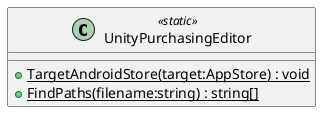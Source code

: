 @startuml
class UnityPurchasingEditor <<static>> {
    + {static} TargetAndroidStore(target:AppStore) : void
    + {static} FindPaths(filename:string) : string[]
}
@enduml
